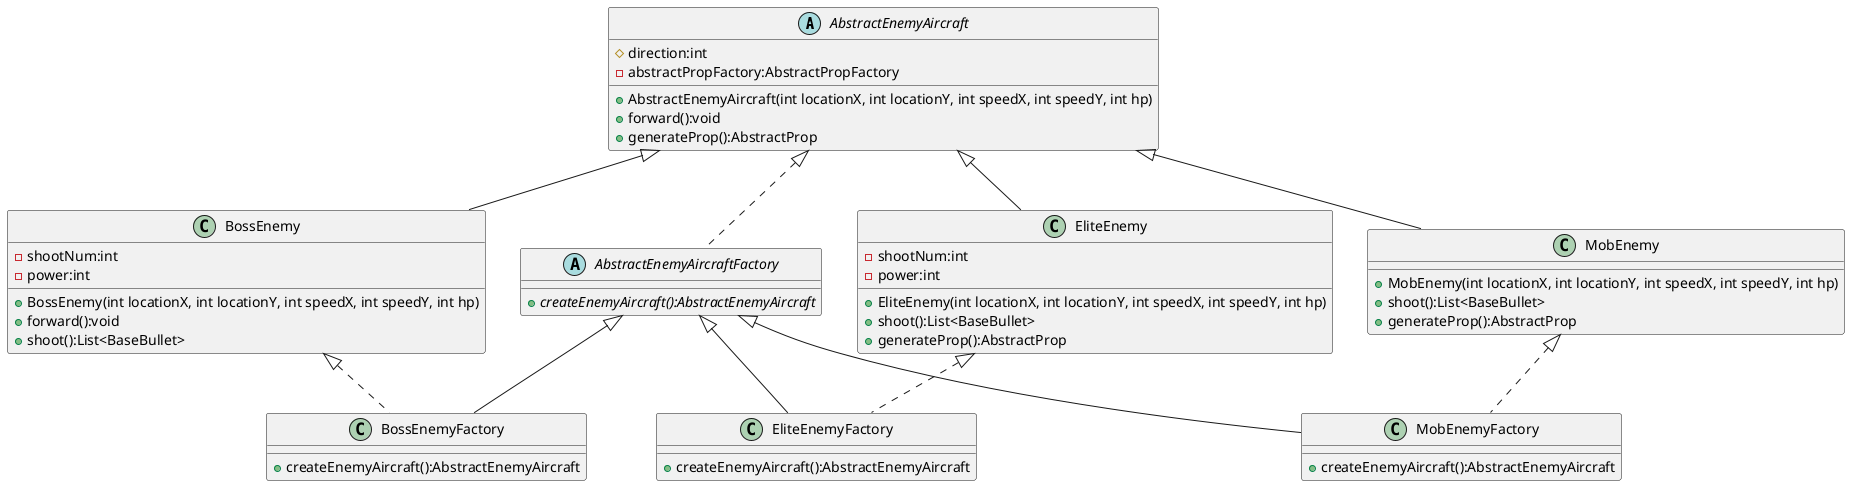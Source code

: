 @startuml
'https://plantuml.com/class-diagram

 abstract class AbstractEnemyAircraft
 {
    # direction:int
    - abstractPropFactory:AbstractPropFactory
    + AbstractEnemyAircraft(int locationX, int locationY, int speedX, int speedY, int hp)
    + forward():void
    + generateProp():AbstractProp
 }

abstract class AbstractEnemyAircraftFactory
{
    + {abstract} createEnemyAircraft():AbstractEnemyAircraft
}

AbstractEnemyAircraft <|-- MobEnemy
AbstractEnemyAircraft <|-- BossEnemy
AbstractEnemyAircraft <|-- EliteEnemy

AbstractEnemyAircraftFactory <|-- BossEnemyFactory
AbstractEnemyAircraftFactory <|-- EliteEnemyFactory
AbstractEnemyAircraftFactory <|-- MobEnemyFactory

AbstractEnemyAircraft <|.. AbstractEnemyAircraftFactory
MobEnemy <|.. MobEnemyFactory
BossEnemy <|.. BossEnemyFactory
EliteEnemy <|.. EliteEnemyFactory

class BossEnemy {
    - shootNum:int
    - power:int
    + BossEnemy(int locationX, int locationY, int speedX, int speedY, int hp)
    + forward():void
    + shoot():List<BaseBullet>
}

class EliteEnemy {
    - shootNum:int
    - power:int
    + EliteEnemy(int locationX, int locationY, int speedX, int speedY, int hp)
    + shoot():List<BaseBullet>
    + generateProp():AbstractProp
}

class MobEnemy {
    + MobEnemy(int locationX, int locationY, int speedX, int speedY, int hp)
    + shoot():List<BaseBullet>
    + generateProp():AbstractProp
}

class BossEnemyFactory {
    + createEnemyAircraft():AbstractEnemyAircraft
}

class EliteEnemyFactory {
    + createEnemyAircraft():AbstractEnemyAircraft
}

class MobEnemyFactory {
    + createEnemyAircraft():AbstractEnemyAircraft
}

@enduml